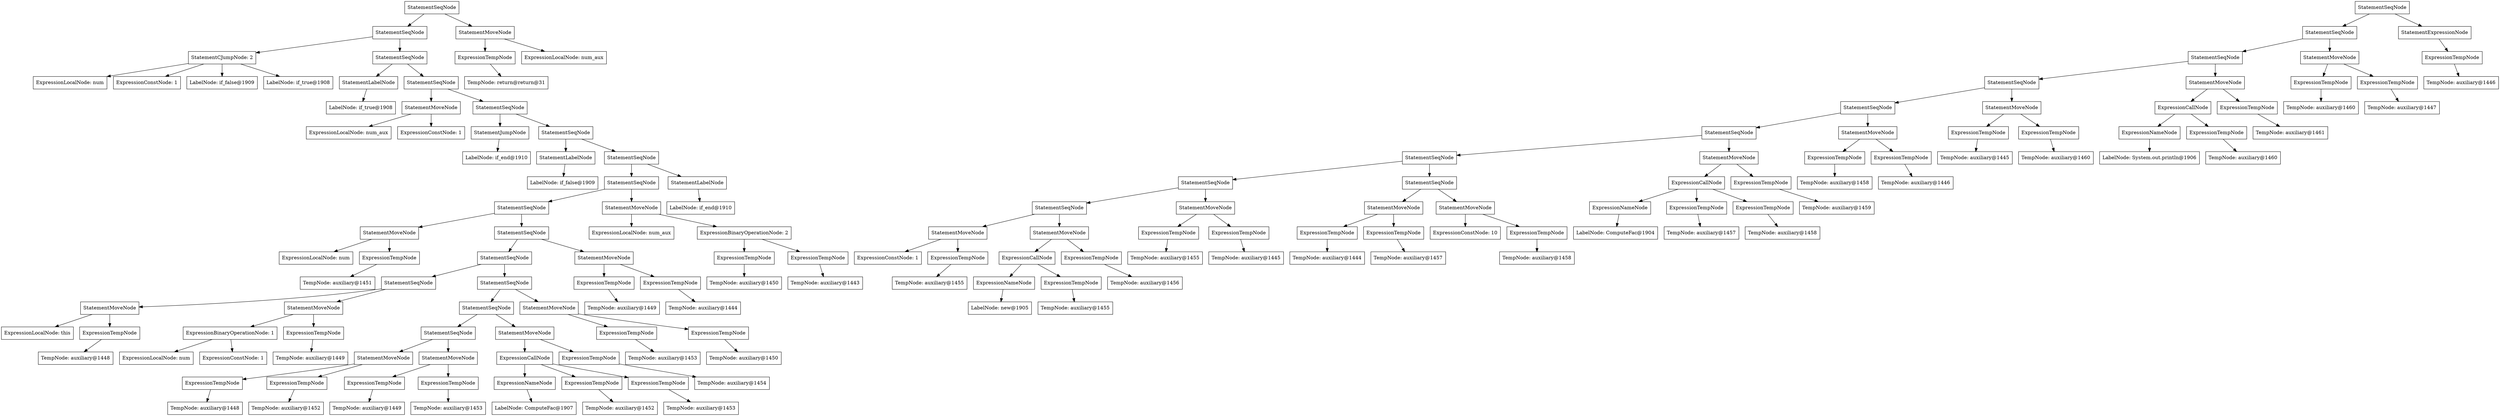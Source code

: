 digraph Factorial {
"0x6030001a1700" [label="StatementSeqNode" shape=box]
"0x6030001a16a0" [label="StatementSeqNode" shape=box]
"0x604000184a90" [label="StatementCJumpNode: 2" shape=box]
"0x604000184a50" [label="ExpressionLocalNode: num" shape=box]
"0x604000184a90" -> "0x604000184a50"
"0x6020000f33d0" [label="ExpressionConstNode: 1" shape=box]
"0x604000184a90" -> "0x6020000f33d0"
"0x604000184350" [label="LabelNode: if_false@1909" shape=box]
"0x604000184a90" -> "0x604000184350"
"0x604000184310" [label="LabelNode: if_true@1908" shape=box]
"0x604000184a90" -> "0x604000184310"
"0x6030001a16a0" -> "0x604000184a90"
"0x6030001a1670" [label="StatementSeqNode" shape=box]
"0x6020000f33f0" [label="StatementLabelNode" shape=box]
"0x6040001843d0" [label="LabelNode: if_true@1908" shape=box]
"0x6020000f33f0" -> "0x6040001843d0"
"0x6030001a1670" -> "0x6020000f33f0"
"0x6030001a1640" [label="StatementSeqNode" shape=box]
"0x6030001a0ec0" [label="StatementMoveNode" shape=box]
"0x604000184ad0" [label="ExpressionLocalNode: num_aux" shape=box]
"0x6030001a0ec0" -> "0x604000184ad0"
"0x6020000f3410" [label="ExpressionConstNode: 1" shape=box]
"0x6030001a0ec0" -> "0x6020000f3410"
"0x6030001a1640" -> "0x6030001a0ec0"
"0x6030001a1610" [label="StatementSeqNode" shape=box]
"0x6020000f3430" [label="StatementJumpNode" shape=box]
"0x604000184390" [label="LabelNode: if_end@1910" shape=box]
"0x6020000f3430" -> "0x604000184390"
"0x6030001a1610" -> "0x6020000f3430"
"0x6030001a15e0" [label="StatementSeqNode" shape=box]
"0x6020000f3450" [label="StatementLabelNode" shape=box]
"0x604000184410" [label="LabelNode: if_false@1909" shape=box]
"0x6020000f3450" -> "0x604000184410"
"0x6030001a15e0" -> "0x6020000f3450"
"0x6030001a15b0" [label="StatementSeqNode" shape=box]
"0x6030001a1580" [label="StatementSeqNode" shape=box]
"0x6030001a14f0" [label="StatementSeqNode" shape=box]
"0x6030001a1190" [label="StatementMoveNode" shape=box]
"0x604000184e10" [label="ExpressionLocalNode: num" shape=box]
"0x6030001a1190" -> "0x604000184e10"
"0x6020000f36b0" [label="ExpressionTempNode" shape=box]
"0x604000184dd0" [label="TempNode: auxiliary@1451" shape=box]
"0x6020000f36b0" -> "0x604000184dd0"
"0x6030001a1190" -> "0x6020000f36b0"
"0x6030001a14f0" -> "0x6030001a1190"
"0x6030001a1460" [label="StatementSeqNode" shape=box]
"0x6030001a1400" [label="StatementSeqNode" shape=box]
"0x6030001a1250" [label="StatementSeqNode" shape=box]
"0x6030001a11c0" [label="StatementMoveNode" shape=box]
"0x604000184e50" [label="ExpressionLocalNode: this" shape=box]
"0x6030001a11c0" -> "0x604000184e50"
"0x6020000f36d0" [label="ExpressionTempNode" shape=box]
"0x604000184c10" [label="TempNode: auxiliary@1448" shape=box]
"0x6020000f36d0" -> "0x604000184c10"
"0x6030001a11c0" -> "0x6020000f36d0"
"0x6030001a1250" -> "0x6030001a11c0"
"0x6030001a1220" [label="StatementMoveNode" shape=box]
"0x6030001a11f0" [label="ExpressionBinaryOperationNode: 1" shape=box]
"0x604000184e90" [label="ExpressionLocalNode: num" shape=box]
"0x6030001a11f0" -> "0x604000184e90"
"0x6020000f3710" [label="ExpressionConstNode: 1" shape=box]
"0x6030001a11f0" -> "0x6020000f3710"
"0x6030001a1220" -> "0x6030001a11f0"
"0x6020000f36f0" [label="ExpressionTempNode" shape=box]
"0x604000184c90" [label="TempNode: auxiliary@1449" shape=box]
"0x6020000f36f0" -> "0x604000184c90"
"0x6030001a1220" -> "0x6020000f36f0"
"0x6030001a1250" -> "0x6030001a1220"
"0x6030001a1400" -> "0x6030001a1250"
"0x6030001a13d0" [label="StatementSeqNode" shape=box]
"0x6030001a13a0" [label="StatementSeqNode" shape=box]
"0x6030001a12e0" [label="StatementSeqNode" shape=box]
"0x6030001a1280" [label="StatementMoveNode" shape=box]
"0x6020000f3770" [label="ExpressionTempNode" shape=box]
"0x604000184bd0" [label="TempNode: auxiliary@1448" shape=box]
"0x6020000f3770" -> "0x604000184bd0"
"0x6030001a1280" -> "0x6020000f3770"
"0x6020000f3830" [label="ExpressionTempNode" shape=box]
"0x604000184f10" [label="TempNode: auxiliary@1452" shape=box]
"0x6020000f3830" -> "0x604000184f10"
"0x6030001a1280" -> "0x6020000f3830"
"0x6030001a12e0" -> "0x6030001a1280"
"0x6030001a12b0" [label="StatementMoveNode" shape=box]
"0x6020000f37b0" [label="ExpressionTempNode" shape=box]
"0x604000184c50" [label="TempNode: auxiliary@1449" shape=box]
"0x6020000f37b0" -> "0x604000184c50"
"0x6030001a12b0" -> "0x6020000f37b0"
"0x6020000f38b0" [label="ExpressionTempNode" shape=box]
"0x604000184f90" [label="TempNode: auxiliary@1453" shape=box]
"0x6020000f38b0" -> "0x604000184f90"
"0x6030001a12b0" -> "0x6020000f38b0"
"0x6030001a12e0" -> "0x6030001a12b0"
"0x6030001a13a0" -> "0x6030001a12e0"
"0x6030001a1370" [label="StatementMoveNode" shape=box]
"0x604000184fd0" [label="ExpressionCallNode" shape=box]
"0x6020000f3750" [label="ExpressionNameNode" shape=box]
"0x6040001841d0" [label="LabelNode: ComputeFac@1907" shape=box]
"0x6020000f3750" -> "0x6040001841d0"
"0x604000184fd0" -> "0x6020000f3750"
"0x6020000f37f0" [label="ExpressionTempNode" shape=box]
"0x604000184ed0" [label="TempNode: auxiliary@1452" shape=box]
"0x6020000f37f0" -> "0x604000184ed0"
"0x604000184fd0" -> "0x6020000f37f0"
"0x6020000f3870" [label="ExpressionTempNode" shape=box]
"0x604000184f50" [label="TempNode: auxiliary@1453" shape=box]
"0x6020000f3870" -> "0x604000184f50"
"0x604000184fd0" -> "0x6020000f3870"
"0x6030001a1370" -> "0x604000184fd0"
"0x6020000f3910" [label="ExpressionTempNode" shape=box]
"0x604000185050" [label="TempNode: auxiliary@1454" shape=box]
"0x6020000f3910" -> "0x604000185050"
"0x6030001a1370" -> "0x6020000f3910"
"0x6030001a13a0" -> "0x6030001a1370"
"0x6030001a13d0" -> "0x6030001a13a0"
"0x6030001a1340" [label="StatementMoveNode" shape=box]
"0x6020000f38f0" [label="ExpressionTempNode" shape=box]
"0x604000185010" [label="TempNode: auxiliary@1453" shape=box]
"0x6020000f38f0" -> "0x604000185010"
"0x6030001a1340" -> "0x6020000f38f0"
"0x6020000f3730" [label="ExpressionTempNode" shape=box]
"0x604000184d50" [label="TempNode: auxiliary@1450" shape=box]
"0x6020000f3730" -> "0x604000184d50"
"0x6030001a1340" -> "0x6020000f3730"
"0x6030001a13d0" -> "0x6030001a1340"
"0x6030001a1400" -> "0x6030001a13d0"
"0x6030001a1460" -> "0x6030001a1400"
"0x6030001a1430" [label="StatementMoveNode" shape=box]
"0x6020000f3950" [label="ExpressionTempNode" shape=box]
"0x604000184d10" [label="TempNode: auxiliary@1449" shape=box]
"0x6020000f3950" -> "0x604000184d10"
"0x6030001a1430" -> "0x6020000f3950"
"0x6020000f3930" [label="ExpressionTempNode" shape=box]
"0x604000184710" [label="TempNode: auxiliary@1444" shape=box]
"0x6020000f3930" -> "0x604000184710"
"0x6030001a1430" -> "0x6020000f3930"
"0x6030001a1460" -> "0x6030001a1430"
"0x6030001a14f0" -> "0x6030001a1460"
"0x6030001a1580" -> "0x6030001a14f0"
"0x6030001a1550" [label="StatementMoveNode" shape=box]
"0x604000185090" [label="ExpressionLocalNode: num_aux" shape=box]
"0x6030001a1550" -> "0x604000185090"
"0x6030001a1490" [label="ExpressionBinaryOperationNode: 2" shape=box]
"0x6020000f3970" [label="ExpressionTempNode" shape=box]
"0x604000184d90" [label="TempNode: auxiliary@1450" shape=box]
"0x6020000f3970" -> "0x604000184d90"
"0x6030001a1490" -> "0x6020000f3970"
"0x6020000f3990" [label="ExpressionTempNode" shape=box]
"0x6040001846d0" [label="TempNode: auxiliary@1443" shape=box]
"0x6020000f3990" -> "0x6040001846d0"
"0x6030001a1490" -> "0x6020000f3990"
"0x6030001a1550" -> "0x6030001a1490"
"0x6030001a1580" -> "0x6030001a1550"
"0x6030001a15b0" -> "0x6030001a1580"
"0x6020000f39b0" [label="StatementLabelNode" shape=box]
"0x604000184450" [label="LabelNode: if_end@1910" shape=box]
"0x6020000f39b0" -> "0x604000184450"
"0x6030001a15b0" -> "0x6020000f39b0"
"0x6030001a15e0" -> "0x6030001a15b0"
"0x6030001a1610" -> "0x6030001a15e0"
"0x6030001a1640" -> "0x6030001a1610"
"0x6030001a1670" -> "0x6030001a1640"
"0x6030001a16a0" -> "0x6030001a1670"
"0x6030001a1700" -> "0x6030001a16a0"
"0x6030001a16d0" [label="StatementMoveNode" shape=box]
"0x6020000f39d0" [label="ExpressionTempNode" shape=box]
"0x604000184510" [label="TempNode: return@return@31" shape=box]
"0x6020000f39d0" -> "0x604000184510"
"0x6030001a16d0" -> "0x6020000f39d0"
"0x6040001850d0" [label="ExpressionLocalNode: num_aux" shape=box]
"0x6030001a16d0" -> "0x6040001850d0"
"0x6030001a1700" -> "0x6030001a16d0"
"0x6030001a1c10" [label="StatementSeqNode" shape=box]
"0x6030001a1bb0" [label="StatementSeqNode" shape=box]
"0x6030001a1b80" [label="StatementSeqNode" shape=box]
"0x6030001a1ac0" [label="StatementSeqNode" shape=box]
"0x6030001a1a30" [label="StatementSeqNode" shape=box]
"0x6030001a1a00" [label="StatementSeqNode" shape=box]
"0x6030001a1940" [label="StatementSeqNode" shape=box]
"0x6030001a1820" [label="StatementSeqNode" shape=box]
"0x6030001a17f0" [label="StatementSeqNode" shape=box]
"0x6030001a1730" [label="StatementMoveNode" shape=box]
"0x6020000f3ab0" [label="ExpressionConstNode: 1" shape=box]
"0x6030001a1730" -> "0x6020000f3ab0"
"0x6020000f3b30" [label="ExpressionTempNode" shape=box]
"0x604000185150" [label="TempNode: auxiliary@1455" shape=box]
"0x6020000f3b30" -> "0x604000185150"
"0x6030001a1730" -> "0x6020000f3b30"
"0x6030001a17f0" -> "0x6030001a1730"
"0x6030001a17c0" [label="StatementMoveNode" shape=box]
"0x604000185190" [label="ExpressionCallNode" shape=box]
"0x6020000f3a90" [label="ExpressionNameNode" shape=box]
"0x604000183fd0" [label="LabelNode: new@1905" shape=box]
"0x6020000f3a90" -> "0x604000183fd0"
"0x604000185190" -> "0x6020000f3a90"
"0x6020000f3af0" [label="ExpressionTempNode" shape=box]
"0x604000185110" [label="TempNode: auxiliary@1455" shape=box]
"0x6020000f3af0" -> "0x604000185110"
"0x604000185190" -> "0x6020000f3af0"
"0x6030001a17c0" -> "0x604000185190"
"0x6020000f3b90" [label="ExpressionTempNode" shape=box]
"0x604000185210" [label="TempNode: auxiliary@1456" shape=box]
"0x6020000f3b90" -> "0x604000185210"
"0x6030001a17c0" -> "0x6020000f3b90"
"0x6030001a17f0" -> "0x6030001a17c0"
"0x6030001a1820" -> "0x6030001a17f0"
"0x6030001a1790" [label="StatementMoveNode" shape=box]
"0x6020000f3b70" [label="ExpressionTempNode" shape=box]
"0x6040001851d0" [label="TempNode: auxiliary@1455" shape=box]
"0x6020000f3b70" -> "0x6040001851d0"
"0x6030001a1790" -> "0x6020000f3b70"
"0x6020000f3a70" [label="ExpressionTempNode" shape=box]
"0x604000184850" [label="TempNode: auxiliary@1445" shape=box]
"0x6020000f3a70" -> "0x604000184850"
"0x6030001a1790" -> "0x6020000f3a70"
"0x6030001a1820" -> "0x6030001a1790"
"0x6030001a1940" -> "0x6030001a1820"
"0x6030001a1910" [label="StatementSeqNode" shape=box]
"0x6030001a1880" [label="StatementMoveNode" shape=box]
"0x6020000f3bb0" [label="ExpressionTempNode" shape=box]
"0x604000184810" [label="TempNode: auxiliary@1444" shape=box]
"0x6020000f3bb0" -> "0x604000184810"
"0x6030001a1880" -> "0x6020000f3bb0"
"0x6020000f3c90" [label="ExpressionTempNode" shape=box]
"0x604000185290" [label="TempNode: auxiliary@1457" shape=box]
"0x6020000f3c90" -> "0x604000185290"
"0x6030001a1880" -> "0x6020000f3c90"
"0x6030001a1910" -> "0x6030001a1880"
"0x6030001a18b0" [label="StatementMoveNode" shape=box]
"0x6020000f3bf0" [label="ExpressionConstNode: 10" shape=box]
"0x6030001a18b0" -> "0x6020000f3bf0"
"0x6020000f3d10" [label="ExpressionTempNode" shape=box]
"0x604000185310" [label="TempNode: auxiliary@1458" shape=box]
"0x6020000f3d10" -> "0x604000185310"
"0x6030001a18b0" -> "0x6020000f3d10"
"0x6030001a1910" -> "0x6030001a18b0"
"0x6030001a1940" -> "0x6030001a1910"
"0x6030001a1a00" -> "0x6030001a1940"
"0x6030001a19d0" [label="StatementMoveNode" shape=box]
"0x604000185350" [label="ExpressionCallNode" shape=box]
"0x6020000f3a50" [label="ExpressionNameNode" shape=box]
"0x604000183f50" [label="LabelNode: ComputeFac@1904" shape=box]
"0x6020000f3a50" -> "0x604000183f50"
"0x604000185350" -> "0x6020000f3a50"
"0x6020000f3c50" [label="ExpressionTempNode" shape=box]
"0x604000185250" [label="TempNode: auxiliary@1457" shape=box]
"0x6020000f3c50" -> "0x604000185250"
"0x604000185350" -> "0x6020000f3c50"
"0x6020000f3cd0" [label="ExpressionTempNode" shape=box]
"0x6040001852d0" [label="TempNode: auxiliary@1458" shape=box]
"0x6020000f3cd0" -> "0x6040001852d0"
"0x604000185350" -> "0x6020000f3cd0"
"0x6030001a19d0" -> "0x604000185350"
"0x6020000f3d50" [label="ExpressionTempNode" shape=box]
"0x6040001853d0" [label="TempNode: auxiliary@1459" shape=box]
"0x6020000f3d50" -> "0x6040001853d0"
"0x6030001a19d0" -> "0x6020000f3d50"
"0x6030001a1a00" -> "0x6030001a19d0"
"0x6030001a1a30" -> "0x6030001a1a00"
"0x6030001a19a0" [label="StatementMoveNode" shape=box]
"0x6020000f3d30" [label="ExpressionTempNode" shape=box]
"0x604000185390" [label="TempNode: auxiliary@1458" shape=box]
"0x6020000f3d30" -> "0x604000185390"
"0x6030001a19a0" -> "0x6020000f3d30"
"0x6020000f3a30" [label="ExpressionTempNode" shape=box]
"0x604000184910" [label="TempNode: auxiliary@1446" shape=box]
"0x6020000f3a30" -> "0x604000184910"
"0x6030001a19a0" -> "0x6020000f3a30"
"0x6030001a1a30" -> "0x6030001a19a0"
"0x6030001a1ac0" -> "0x6030001a1a30"
"0x6030001a1a90" [label="StatementMoveNode" shape=box]
"0x6020000f3d70" [label="ExpressionTempNode" shape=box]
"0x6040001848d0" [label="TempNode: auxiliary@1445" shape=box]
"0x6020000f3d70" -> "0x6040001848d0"
"0x6030001a1a90" -> "0x6020000f3d70"
"0x6020000f3e10" [label="ExpressionTempNode" shape=box]
"0x604000185450" [label="TempNode: auxiliary@1460" shape=box]
"0x6020000f3e10" -> "0x604000185450"
"0x6030001a1a90" -> "0x6020000f3e10"
"0x6030001a1ac0" -> "0x6030001a1a90"
"0x6030001a1b80" -> "0x6030001a1ac0"
"0x6030001a1b50" [label="StatementMoveNode" shape=box]
"0x604000185490" [label="ExpressionCallNode" shape=box]
"0x6020000f3a10" [label="ExpressionNameNode" shape=box]
"0x604000184050" [label="LabelNode: System.out.println@1906" shape=box]
"0x6020000f3a10" -> "0x604000184050"
"0x604000185490" -> "0x6020000f3a10"
"0x6020000f3dd0" [label="ExpressionTempNode" shape=box]
"0x604000185410" [label="TempNode: auxiliary@1460" shape=box]
"0x6020000f3dd0" -> "0x604000185410"
"0x604000185490" -> "0x6020000f3dd0"
"0x6030001a1b50" -> "0x604000185490"
"0x6020000f3e70" [label="ExpressionTempNode" shape=box]
"0x604000185510" [label="TempNode: auxiliary@1461" shape=box]
"0x6020000f3e70" -> "0x604000185510"
"0x6030001a1b50" -> "0x6020000f3e70"
"0x6030001a1b80" -> "0x6030001a1b50"
"0x6030001a1bb0" -> "0x6030001a1b80"
"0x6030001a1b20" [label="StatementMoveNode" shape=box]
"0x6020000f3e50" [label="ExpressionTempNode" shape=box]
"0x6040001854d0" [label="TempNode: auxiliary@1460" shape=box]
"0x6020000f3e50" -> "0x6040001854d0"
"0x6030001a1b20" -> "0x6020000f3e50"
"0x6020000f39f0" [label="ExpressionTempNode" shape=box]
"0x6040001849d0" [label="TempNode: auxiliary@1447" shape=box]
"0x6020000f39f0" -> "0x6040001849d0"
"0x6030001a1b20" -> "0x6020000f39f0"
"0x6030001a1bb0" -> "0x6030001a1b20"
"0x6030001a1c10" -> "0x6030001a1bb0"
"0x6020000f3eb0" [label="StatementExpressionNode" shape=box]
"0x6020000f3e90" [label="ExpressionTempNode" shape=box]
"0x604000184990" [label="TempNode: auxiliary@1446" shape=box]
"0x6020000f3e90" -> "0x604000184990"
"0x6020000f3eb0" -> "0x6020000f3e90"
"0x6030001a1c10" -> "0x6020000f3eb0"
}
